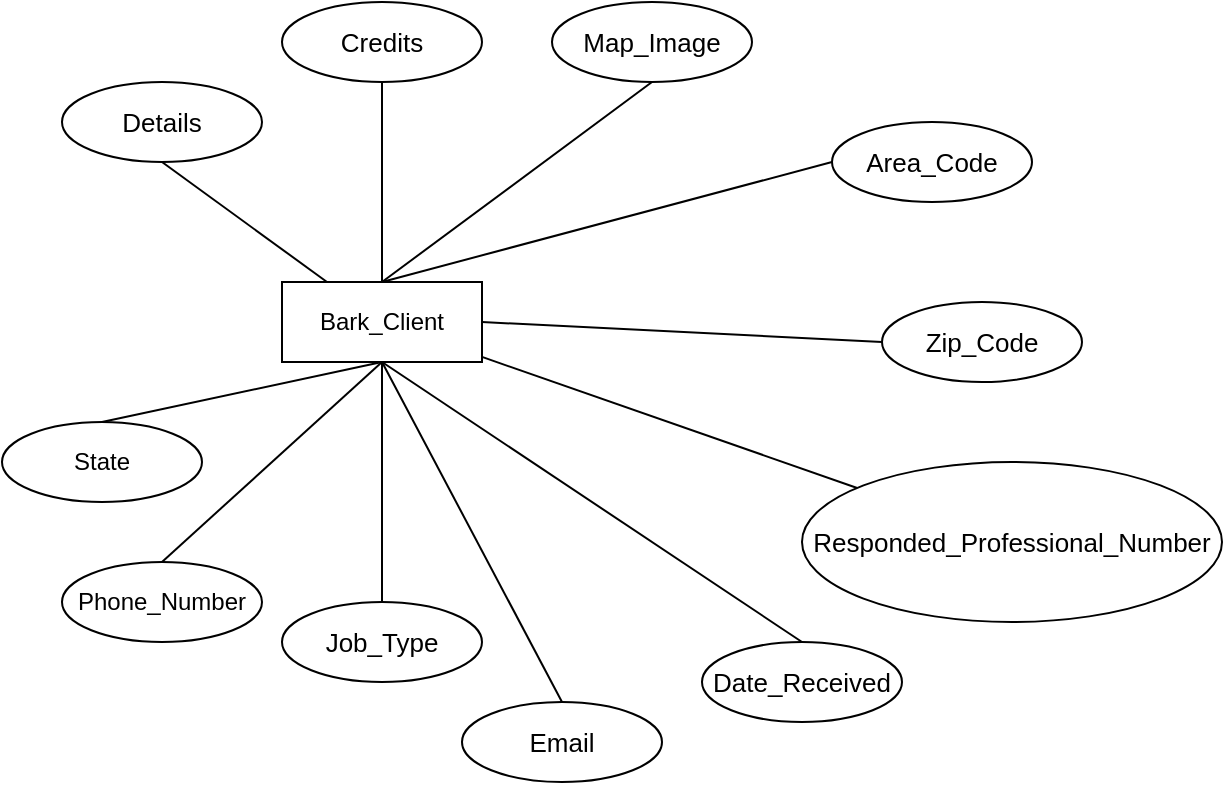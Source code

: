 <mxfile version="18.1.3" type="github">
  <diagram id="LY0GhdTmVqlvBuymsZOX" name="Page-1">
    <mxGraphModel dx="1038" dy="579" grid="1" gridSize="10" guides="1" tooltips="1" connect="1" arrows="1" fold="1" page="1" pageScale="1" pageWidth="850" pageHeight="1100" math="0" shadow="0">
      <root>
        <mxCell id="0" />
        <mxCell id="1" parent="0" />
        <mxCell id="k2KA56HlH97TxQyiSHu6-1" value="Bark_Client" style="whiteSpace=wrap;html=1;align=center;" vertex="1" parent="1">
          <mxGeometry x="340" y="260" width="100" height="40" as="geometry" />
        </mxCell>
        <mxCell id="k2KA56HlH97TxQyiSHu6-2" value="State" style="ellipse;whiteSpace=wrap;html=1;align=center;" vertex="1" parent="1">
          <mxGeometry x="200" y="330" width="100" height="40" as="geometry" />
        </mxCell>
        <mxCell id="k2KA56HlH97TxQyiSHu6-3" value="" style="endArrow=none;html=1;rounded=0;exitX=0.5;exitY=0;exitDx=0;exitDy=0;entryX=0.5;entryY=1;entryDx=0;entryDy=0;" edge="1" parent="1" source="k2KA56HlH97TxQyiSHu6-2" target="k2KA56HlH97TxQyiSHu6-1">
          <mxGeometry relative="1" as="geometry">
            <mxPoint x="340" y="290" as="sourcePoint" />
            <mxPoint x="500" y="290" as="targetPoint" />
          </mxGeometry>
        </mxCell>
        <mxCell id="k2KA56HlH97TxQyiSHu6-4" value="Phone_Number" style="ellipse;whiteSpace=wrap;html=1;align=center;" vertex="1" parent="1">
          <mxGeometry x="230" y="400" width="100" height="40" as="geometry" />
        </mxCell>
        <mxCell id="k2KA56HlH97TxQyiSHu6-5" value="" style="endArrow=none;html=1;rounded=0;exitX=0.5;exitY=0;exitDx=0;exitDy=0;entryX=0.5;entryY=1;entryDx=0;entryDy=0;" edge="1" parent="1" source="k2KA56HlH97TxQyiSHu6-4" target="k2KA56HlH97TxQyiSHu6-1">
          <mxGeometry relative="1" as="geometry">
            <mxPoint x="590" y="290" as="sourcePoint" />
            <mxPoint x="750" y="290" as="targetPoint" />
          </mxGeometry>
        </mxCell>
        <mxCell id="k2KA56HlH97TxQyiSHu6-6" value="&lt;span style=&quot;font-family: arial; font-size: 13px; text-align: left; background-color: rgb(255, 255, 255);&quot;&gt;Job_Type&lt;/span&gt;" style="ellipse;whiteSpace=wrap;html=1;align=center;" vertex="1" parent="1">
          <mxGeometry x="340" y="420" width="100" height="40" as="geometry" />
        </mxCell>
        <mxCell id="k2KA56HlH97TxQyiSHu6-7" value="" style="endArrow=none;html=1;rounded=0;exitX=0.5;exitY=0;exitDx=0;exitDy=0;entryX=0.5;entryY=1;entryDx=0;entryDy=0;" edge="1" parent="1" source="k2KA56HlH97TxQyiSHu6-6" target="k2KA56HlH97TxQyiSHu6-1">
          <mxGeometry relative="1" as="geometry">
            <mxPoint x="670" y="350" as="sourcePoint" />
            <mxPoint x="470" y="360" as="targetPoint" />
          </mxGeometry>
        </mxCell>
        <mxCell id="k2KA56HlH97TxQyiSHu6-8" value="&lt;span style=&quot;font-family: arial; font-size: 13px; text-align: left; background-color: rgb(255, 255, 255);&quot;&gt;Email&lt;/span&gt;" style="ellipse;whiteSpace=wrap;html=1;align=center;" vertex="1" parent="1">
          <mxGeometry x="430" y="470" width="100" height="40" as="geometry" />
        </mxCell>
        <mxCell id="k2KA56HlH97TxQyiSHu6-9" value="" style="endArrow=none;html=1;rounded=0;exitX=0.5;exitY=0;exitDx=0;exitDy=0;entryX=0.5;entryY=1;entryDx=0;entryDy=0;" edge="1" parent="1" source="k2KA56HlH97TxQyiSHu6-8" target="k2KA56HlH97TxQyiSHu6-1">
          <mxGeometry relative="1" as="geometry">
            <mxPoint x="780" y="370" as="sourcePoint" />
            <mxPoint x="390" y="290" as="targetPoint" />
          </mxGeometry>
        </mxCell>
        <mxCell id="k2KA56HlH97TxQyiSHu6-10" value="&lt;span style=&quot;font-family: Arial; font-size: 13px; text-align: left; background-color: rgb(255, 255, 255);&quot;&gt;Date_Received&lt;/span&gt;" style="ellipse;whiteSpace=wrap;html=1;align=center;" vertex="1" parent="1">
          <mxGeometry x="550" y="440" width="100" height="40" as="geometry" />
        </mxCell>
        <mxCell id="k2KA56HlH97TxQyiSHu6-11" value="" style="endArrow=none;html=1;rounded=0;exitX=0.5;exitY=0;exitDx=0;exitDy=0;entryX=0.5;entryY=1;entryDx=0;entryDy=0;" edge="1" parent="1" source="k2KA56HlH97TxQyiSHu6-10" target="k2KA56HlH97TxQyiSHu6-1">
          <mxGeometry relative="1" as="geometry">
            <mxPoint x="950" y="380" as="sourcePoint" />
            <mxPoint x="590" y="250" as="targetPoint" />
          </mxGeometry>
        </mxCell>
        <mxCell id="k2KA56HlH97TxQyiSHu6-12" value="&lt;span style=&quot;font-family: arial; font-size: 13px; text-align: left; background-color: rgb(255, 255, 255);&quot;&gt;Zip_Code&lt;/span&gt;" style="ellipse;whiteSpace=wrap;html=1;align=center;" vertex="1" parent="1">
          <mxGeometry x="640" y="270" width="100" height="40" as="geometry" />
        </mxCell>
        <mxCell id="k2KA56HlH97TxQyiSHu6-13" value="" style="endArrow=none;html=1;rounded=0;exitX=0;exitY=0.5;exitDx=0;exitDy=0;entryX=1;entryY=0.5;entryDx=0;entryDy=0;" edge="1" parent="1" source="k2KA56HlH97TxQyiSHu6-12" target="k2KA56HlH97TxQyiSHu6-1">
          <mxGeometry relative="1" as="geometry">
            <mxPoint x="1015.71" y="270" as="sourcePoint" />
            <mxPoint x="469.996" y="220" as="targetPoint" />
          </mxGeometry>
        </mxCell>
        <mxCell id="k2KA56HlH97TxQyiSHu6-14" value="&lt;div style=&quot;text-align: left;&quot;&gt;&lt;span style=&quot;background-color: initial; font-size: 13px;&quot;&gt;&lt;font face=&quot;arial&quot;&gt;Responded_Professional_Number&lt;/font&gt;&lt;/span&gt;&lt;/div&gt;" style="ellipse;whiteSpace=wrap;html=1;align=center;" vertex="1" parent="1">
          <mxGeometry x="600" y="350" width="210" height="80" as="geometry" />
        </mxCell>
        <mxCell id="k2KA56HlH97TxQyiSHu6-15" value="" style="endArrow=none;html=1;rounded=0;" edge="1" parent="1" source="k2KA56HlH97TxQyiSHu6-14" target="k2KA56HlH97TxQyiSHu6-1">
          <mxGeometry relative="1" as="geometry">
            <mxPoint x="960" y="300" as="sourcePoint" />
            <mxPoint x="680" y="250" as="targetPoint" />
          </mxGeometry>
        </mxCell>
        <mxCell id="k2KA56HlH97TxQyiSHu6-16" value="&lt;span style=&quot;font-family: arial; font-size: 13px; text-align: left; background-color: rgb(255, 255, 255);&quot;&gt;Area_Code&lt;/span&gt;" style="ellipse;whiteSpace=wrap;html=1;align=center;" vertex="1" parent="1">
          <mxGeometry x="615" y="180" width="100" height="40" as="geometry" />
        </mxCell>
        <mxCell id="k2KA56HlH97TxQyiSHu6-17" value="" style="endArrow=none;html=1;rounded=0;exitX=0;exitY=0.5;exitDx=0;exitDy=0;entryX=0.5;entryY=0;entryDx=0;entryDy=0;" edge="1" parent="1" source="k2KA56HlH97TxQyiSHu6-16" target="k2KA56HlH97TxQyiSHu6-1">
          <mxGeometry relative="1" as="geometry">
            <mxPoint x="985.71" y="190" as="sourcePoint" />
            <mxPoint x="410" y="200" as="targetPoint" />
          </mxGeometry>
        </mxCell>
        <mxCell id="k2KA56HlH97TxQyiSHu6-18" value="&lt;span style=&quot;font-family: arial; font-size: 13px; text-align: left; background-color: rgb(255, 255, 255);&quot;&gt;Map_Image&lt;/span&gt;" style="ellipse;whiteSpace=wrap;html=1;align=center;" vertex="1" parent="1">
          <mxGeometry x="475" y="120" width="100" height="40" as="geometry" />
        </mxCell>
        <mxCell id="k2KA56HlH97TxQyiSHu6-19" value="" style="endArrow=none;html=1;rounded=0;exitX=0.5;exitY=1;exitDx=0;exitDy=0;entryX=0.5;entryY=0;entryDx=0;entryDy=0;" edge="1" parent="1" source="k2KA56HlH97TxQyiSHu6-18" target="k2KA56HlH97TxQyiSHu6-1">
          <mxGeometry relative="1" as="geometry">
            <mxPoint x="765.71" y="90" as="sourcePoint" />
            <mxPoint x="190" y="100" as="targetPoint" />
          </mxGeometry>
        </mxCell>
        <mxCell id="k2KA56HlH97TxQyiSHu6-20" value="&lt;div style=&quot;text-align: left;&quot;&gt;&lt;font face=&quot;arial&quot;&gt;&lt;span style=&quot;font-size: 13px; background-color: rgb(255, 255, 255);&quot;&gt;Credits&lt;/span&gt;&lt;/font&gt;&lt;/div&gt;" style="ellipse;whiteSpace=wrap;html=1;align=center;" vertex="1" parent="1">
          <mxGeometry x="340" y="120" width="100" height="40" as="geometry" />
        </mxCell>
        <mxCell id="k2KA56HlH97TxQyiSHu6-21" value="" style="endArrow=none;html=1;rounded=0;exitX=0.5;exitY=1;exitDx=0;exitDy=0;entryX=0.5;entryY=0;entryDx=0;entryDy=0;" edge="1" parent="1" source="k2KA56HlH97TxQyiSHu6-20" target="k2KA56HlH97TxQyiSHu6-1">
          <mxGeometry relative="1" as="geometry">
            <mxPoint x="615.71" y="70" as="sourcePoint" />
            <mxPoint x="240" y="240" as="targetPoint" />
          </mxGeometry>
        </mxCell>
        <mxCell id="k2KA56HlH97TxQyiSHu6-22" value="&lt;div style=&quot;text-align: left;&quot;&gt;&lt;font face=&quot;arial&quot;&gt;&lt;span style=&quot;font-size: 13px; background-color: rgb(255, 255, 255);&quot;&gt;Details&lt;/span&gt;&lt;/font&gt;&lt;/div&gt;" style="ellipse;whiteSpace=wrap;html=1;align=center;" vertex="1" parent="1">
          <mxGeometry x="230" y="160" width="100" height="40" as="geometry" />
        </mxCell>
        <mxCell id="k2KA56HlH97TxQyiSHu6-23" value="" style="endArrow=none;html=1;rounded=0;exitX=0.5;exitY=1;exitDx=0;exitDy=0;" edge="1" parent="1" source="k2KA56HlH97TxQyiSHu6-22" target="k2KA56HlH97TxQyiSHu6-1">
          <mxGeometry relative="1" as="geometry">
            <mxPoint x="475.71" y="70" as="sourcePoint" />
            <mxPoint x="250" y="260" as="targetPoint" />
          </mxGeometry>
        </mxCell>
      </root>
    </mxGraphModel>
  </diagram>
</mxfile>
